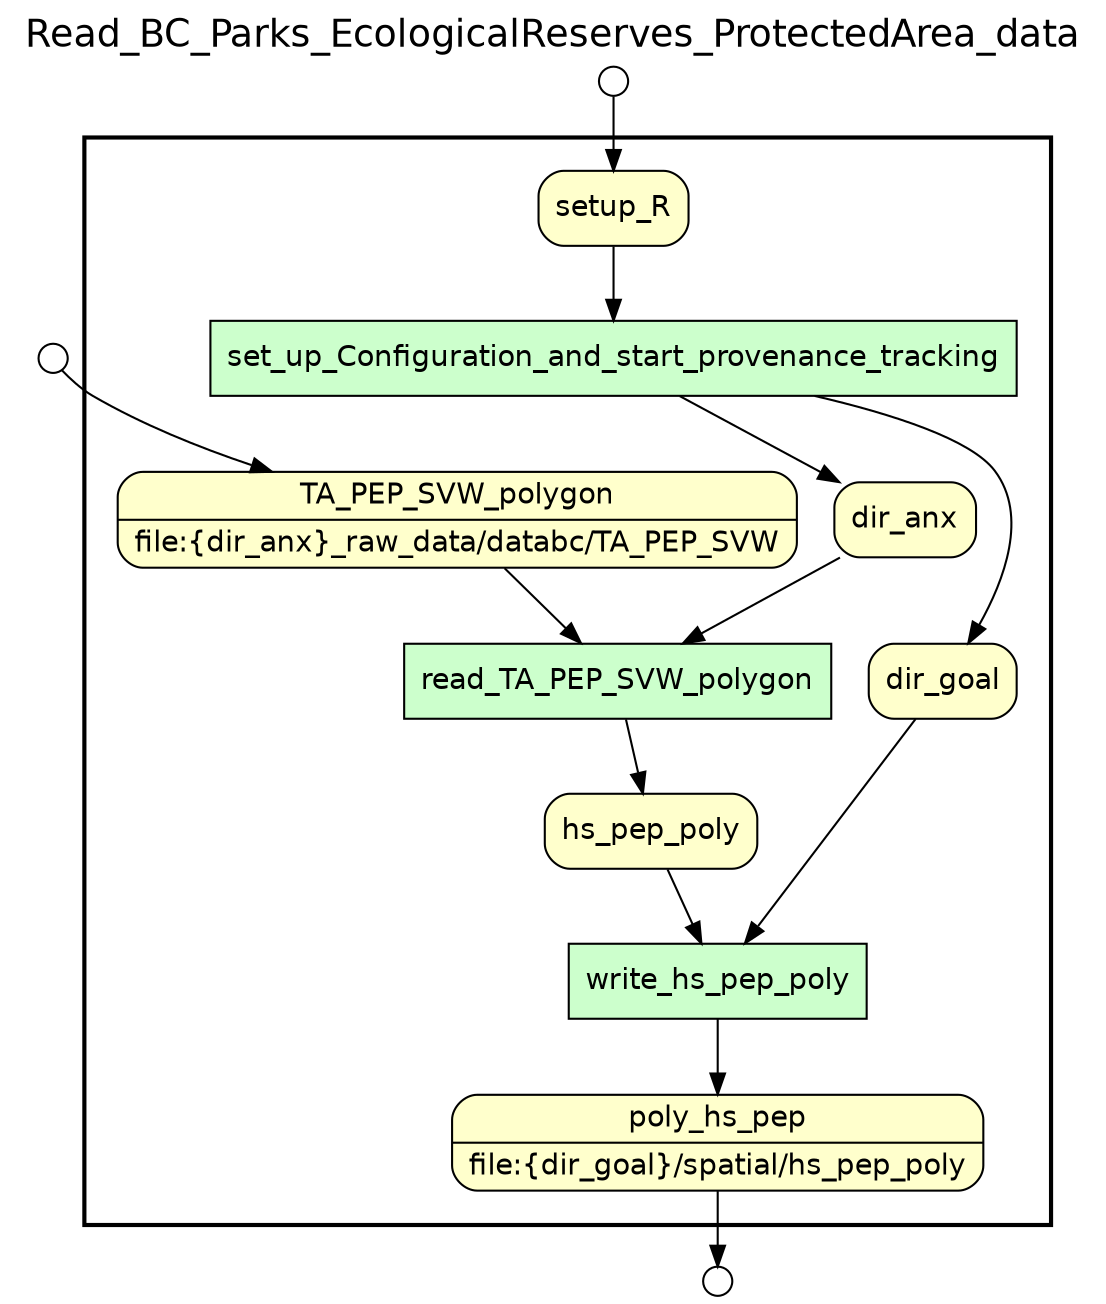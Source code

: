 
/* Start of top-level graph */
digraph Workflow {
rankdir=TB

/* Title for graph */
fontname=Helvetica; fontsize=18; labelloc=t
label=Read_BC_Parks_EcologicalReserves_ProtectedArea_data

/* Start of double cluster for drawing box around nodes in workflow */
subgraph cluster_workflow_box_outer { label=""; color=black; penwidth=2
subgraph cluster_workflow_box_inner { label=""; penwidth=0

/* Style for nodes representing atomic programs in workflow */
node[shape=box style=filled fillcolor="#CCFFCC" peripheries=1 fontname=Helvetica]

/* Nodes representing atomic programs in workflow */
set_up_Configuration_and_start_provenance_tracking
read_TA_PEP_SVW_polygon
write_hs_pep_poly

/* Style for nodes representing non-parameter data channels in workflow */
node[shape=box style="rounded,filled" fillcolor="#FFFFCC" peripheries=1 fontname=Helvetica]

/* Nodes for non-parameter data channels in workflow */
poly_hs_pep [shape=record rankdir=LR label="{<f0> poly_hs_pep |<f1> file\:\{dir_goal\}/spatial/hs_pep_poly}"];
setup_R
dir_anx
TA_PEP_SVW_polygon [shape=record rankdir=LR label="{<f0> TA_PEP_SVW_polygon |<f1> file\:\{dir_anx\}_raw_data/databc/TA_PEP_SVW}"];
hs_pep_poly
dir_goal

/* Style for nodes representing parameter channels in workflow */
node[shape=box style="rounded,filled" fillcolor="#FCFCFC" peripheries=1 fontname=Helvetica]

/* Nodes representing parameter channels in workflow */

/* Edges representing connections between programs and channels */
set_up_Configuration_and_start_provenance_tracking -> dir_anx
set_up_Configuration_and_start_provenance_tracking -> dir_goal
setup_R -> set_up_Configuration_and_start_provenance_tracking
read_TA_PEP_SVW_polygon -> hs_pep_poly
dir_anx -> read_TA_PEP_SVW_polygon
TA_PEP_SVW_polygon -> read_TA_PEP_SVW_polygon
write_hs_pep_poly -> poly_hs_pep
hs_pep_poly -> write_hs_pep_poly
dir_goal -> write_hs_pep_poly

/* End of double cluster for drawing box around nodes in workflow */
}}

/* Style for nodes representing workflow input ports */
node[shape=circle style="rounded,filled" fillcolor="#FFFFFF" peripheries=1 fontname=Helvetica width=0.2]

/* Nodes representing workflow input ports */
TA_PEP_SVW_polygon_input_port [label=""]
setup_R_input_port [label=""]

/* Style for nodes representing workflow output ports */
node[shape=circle style="rounded,filled" fillcolor="#FFFFFF" peripheries=1 fontname=Helvetica width=0.2]

/* Nodes representing workflow output ports */
poly_hs_pep_output_port [label=""]

/* Edges from input ports to channels */
TA_PEP_SVW_polygon_input_port -> TA_PEP_SVW_polygon
setup_R_input_port -> setup_R

/* Edges from channels to output ports */
poly_hs_pep -> poly_hs_pep_output_port

/* End of top-level graph */
}
